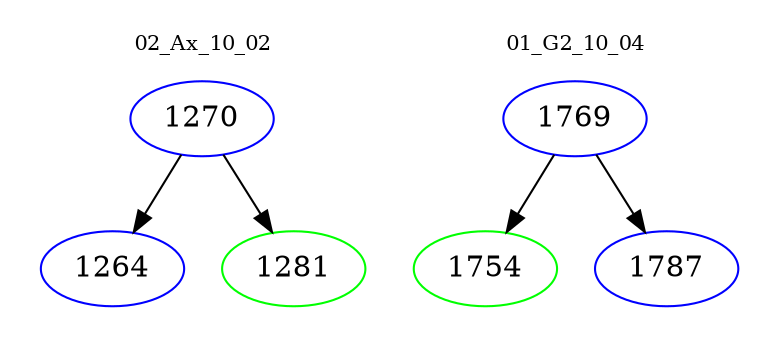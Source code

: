 digraph{
subgraph cluster_0 {
color = white
label = "02_Ax_10_02";
fontsize=10;
T0_1270 [label="1270", color="blue"]
T0_1270 -> T0_1264 [color="black"]
T0_1264 [label="1264", color="blue"]
T0_1270 -> T0_1281 [color="black"]
T0_1281 [label="1281", color="green"]
}
subgraph cluster_1 {
color = white
label = "01_G2_10_04";
fontsize=10;
T1_1769 [label="1769", color="blue"]
T1_1769 -> T1_1754 [color="black"]
T1_1754 [label="1754", color="green"]
T1_1769 -> T1_1787 [color="black"]
T1_1787 [label="1787", color="blue"]
}
}
